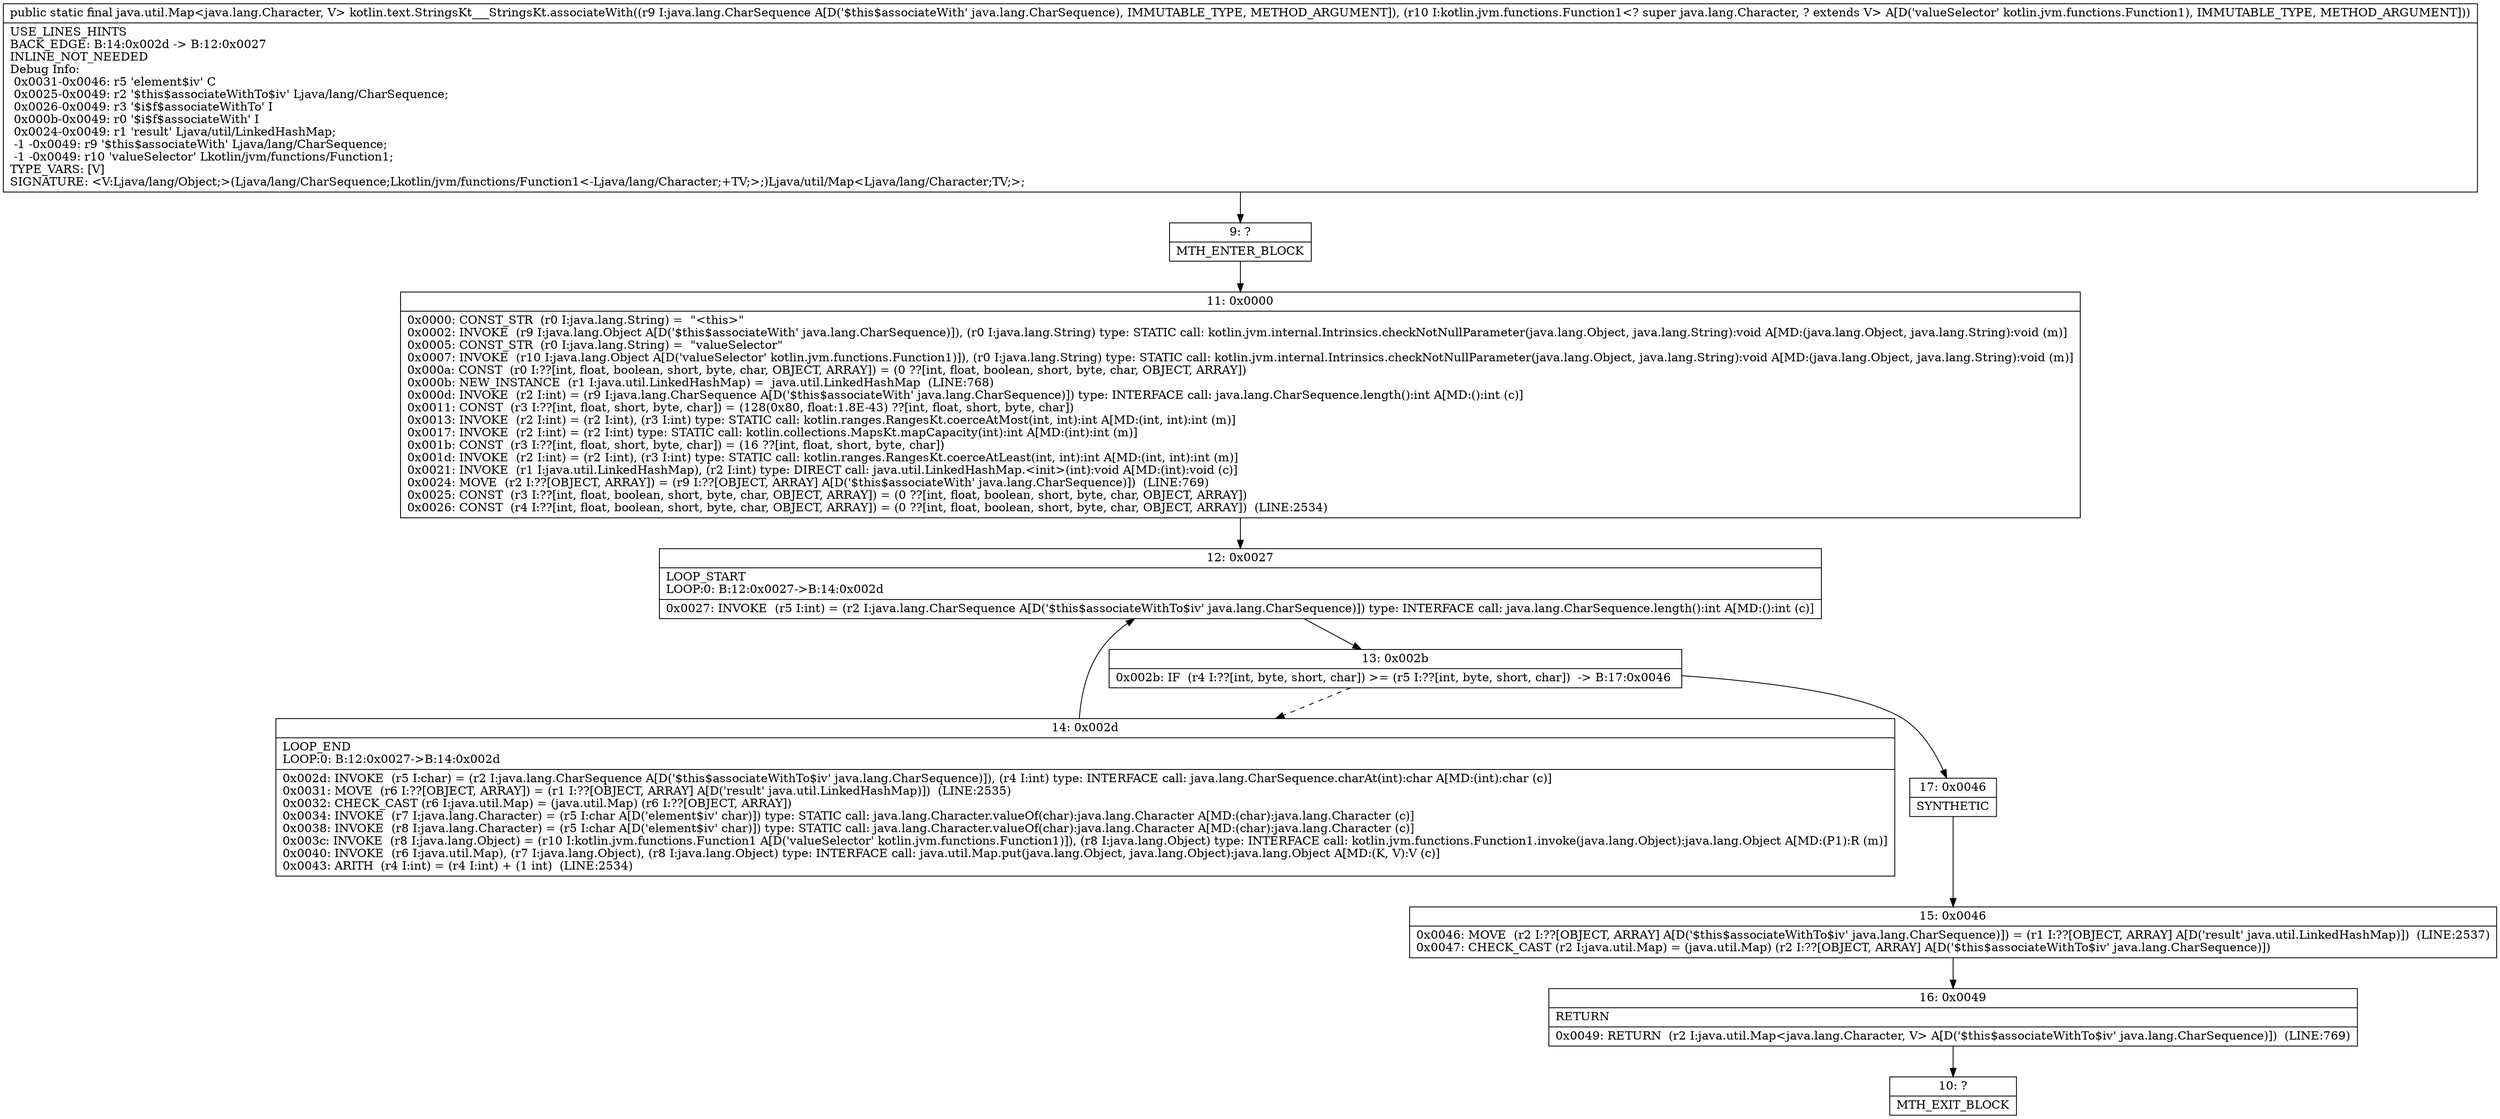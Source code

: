 digraph "CFG forkotlin.text.StringsKt___StringsKt.associateWith(Ljava\/lang\/CharSequence;Lkotlin\/jvm\/functions\/Function1;)Ljava\/util\/Map;" {
Node_9 [shape=record,label="{9\:\ ?|MTH_ENTER_BLOCK\l}"];
Node_11 [shape=record,label="{11\:\ 0x0000|0x0000: CONST_STR  (r0 I:java.lang.String) =  \"\<this\>\" \l0x0002: INVOKE  (r9 I:java.lang.Object A[D('$this$associateWith' java.lang.CharSequence)]), (r0 I:java.lang.String) type: STATIC call: kotlin.jvm.internal.Intrinsics.checkNotNullParameter(java.lang.Object, java.lang.String):void A[MD:(java.lang.Object, java.lang.String):void (m)]\l0x0005: CONST_STR  (r0 I:java.lang.String) =  \"valueSelector\" \l0x0007: INVOKE  (r10 I:java.lang.Object A[D('valueSelector' kotlin.jvm.functions.Function1)]), (r0 I:java.lang.String) type: STATIC call: kotlin.jvm.internal.Intrinsics.checkNotNullParameter(java.lang.Object, java.lang.String):void A[MD:(java.lang.Object, java.lang.String):void (m)]\l0x000a: CONST  (r0 I:??[int, float, boolean, short, byte, char, OBJECT, ARRAY]) = (0 ??[int, float, boolean, short, byte, char, OBJECT, ARRAY]) \l0x000b: NEW_INSTANCE  (r1 I:java.util.LinkedHashMap) =  java.util.LinkedHashMap  (LINE:768)\l0x000d: INVOKE  (r2 I:int) = (r9 I:java.lang.CharSequence A[D('$this$associateWith' java.lang.CharSequence)]) type: INTERFACE call: java.lang.CharSequence.length():int A[MD:():int (c)]\l0x0011: CONST  (r3 I:??[int, float, short, byte, char]) = (128(0x80, float:1.8E\-43) ??[int, float, short, byte, char]) \l0x0013: INVOKE  (r2 I:int) = (r2 I:int), (r3 I:int) type: STATIC call: kotlin.ranges.RangesKt.coerceAtMost(int, int):int A[MD:(int, int):int (m)]\l0x0017: INVOKE  (r2 I:int) = (r2 I:int) type: STATIC call: kotlin.collections.MapsKt.mapCapacity(int):int A[MD:(int):int (m)]\l0x001b: CONST  (r3 I:??[int, float, short, byte, char]) = (16 ??[int, float, short, byte, char]) \l0x001d: INVOKE  (r2 I:int) = (r2 I:int), (r3 I:int) type: STATIC call: kotlin.ranges.RangesKt.coerceAtLeast(int, int):int A[MD:(int, int):int (m)]\l0x0021: INVOKE  (r1 I:java.util.LinkedHashMap), (r2 I:int) type: DIRECT call: java.util.LinkedHashMap.\<init\>(int):void A[MD:(int):void (c)]\l0x0024: MOVE  (r2 I:??[OBJECT, ARRAY]) = (r9 I:??[OBJECT, ARRAY] A[D('$this$associateWith' java.lang.CharSequence)])  (LINE:769)\l0x0025: CONST  (r3 I:??[int, float, boolean, short, byte, char, OBJECT, ARRAY]) = (0 ??[int, float, boolean, short, byte, char, OBJECT, ARRAY]) \l0x0026: CONST  (r4 I:??[int, float, boolean, short, byte, char, OBJECT, ARRAY]) = (0 ??[int, float, boolean, short, byte, char, OBJECT, ARRAY])  (LINE:2534)\l}"];
Node_12 [shape=record,label="{12\:\ 0x0027|LOOP_START\lLOOP:0: B:12:0x0027\-\>B:14:0x002d\l|0x0027: INVOKE  (r5 I:int) = (r2 I:java.lang.CharSequence A[D('$this$associateWithTo$iv' java.lang.CharSequence)]) type: INTERFACE call: java.lang.CharSequence.length():int A[MD:():int (c)]\l}"];
Node_13 [shape=record,label="{13\:\ 0x002b|0x002b: IF  (r4 I:??[int, byte, short, char]) \>= (r5 I:??[int, byte, short, char])  \-\> B:17:0x0046 \l}"];
Node_14 [shape=record,label="{14\:\ 0x002d|LOOP_END\lLOOP:0: B:12:0x0027\-\>B:14:0x002d\l|0x002d: INVOKE  (r5 I:char) = (r2 I:java.lang.CharSequence A[D('$this$associateWithTo$iv' java.lang.CharSequence)]), (r4 I:int) type: INTERFACE call: java.lang.CharSequence.charAt(int):char A[MD:(int):char (c)]\l0x0031: MOVE  (r6 I:??[OBJECT, ARRAY]) = (r1 I:??[OBJECT, ARRAY] A[D('result' java.util.LinkedHashMap)])  (LINE:2535)\l0x0032: CHECK_CAST (r6 I:java.util.Map) = (java.util.Map) (r6 I:??[OBJECT, ARRAY]) \l0x0034: INVOKE  (r7 I:java.lang.Character) = (r5 I:char A[D('element$iv' char)]) type: STATIC call: java.lang.Character.valueOf(char):java.lang.Character A[MD:(char):java.lang.Character (c)]\l0x0038: INVOKE  (r8 I:java.lang.Character) = (r5 I:char A[D('element$iv' char)]) type: STATIC call: java.lang.Character.valueOf(char):java.lang.Character A[MD:(char):java.lang.Character (c)]\l0x003c: INVOKE  (r8 I:java.lang.Object) = (r10 I:kotlin.jvm.functions.Function1 A[D('valueSelector' kotlin.jvm.functions.Function1)]), (r8 I:java.lang.Object) type: INTERFACE call: kotlin.jvm.functions.Function1.invoke(java.lang.Object):java.lang.Object A[MD:(P1):R (m)]\l0x0040: INVOKE  (r6 I:java.util.Map), (r7 I:java.lang.Object), (r8 I:java.lang.Object) type: INTERFACE call: java.util.Map.put(java.lang.Object, java.lang.Object):java.lang.Object A[MD:(K, V):V (c)]\l0x0043: ARITH  (r4 I:int) = (r4 I:int) + (1 int)  (LINE:2534)\l}"];
Node_17 [shape=record,label="{17\:\ 0x0046|SYNTHETIC\l}"];
Node_15 [shape=record,label="{15\:\ 0x0046|0x0046: MOVE  (r2 I:??[OBJECT, ARRAY] A[D('$this$associateWithTo$iv' java.lang.CharSequence)]) = (r1 I:??[OBJECT, ARRAY] A[D('result' java.util.LinkedHashMap)])  (LINE:2537)\l0x0047: CHECK_CAST (r2 I:java.util.Map) = (java.util.Map) (r2 I:??[OBJECT, ARRAY] A[D('$this$associateWithTo$iv' java.lang.CharSequence)]) \l}"];
Node_16 [shape=record,label="{16\:\ 0x0049|RETURN\l|0x0049: RETURN  (r2 I:java.util.Map\<java.lang.Character, V\> A[D('$this$associateWithTo$iv' java.lang.CharSequence)])  (LINE:769)\l}"];
Node_10 [shape=record,label="{10\:\ ?|MTH_EXIT_BLOCK\l}"];
MethodNode[shape=record,label="{public static final java.util.Map\<java.lang.Character, V\> kotlin.text.StringsKt___StringsKt.associateWith((r9 I:java.lang.CharSequence A[D('$this$associateWith' java.lang.CharSequence), IMMUTABLE_TYPE, METHOD_ARGUMENT]), (r10 I:kotlin.jvm.functions.Function1\<? super java.lang.Character, ? extends V\> A[D('valueSelector' kotlin.jvm.functions.Function1), IMMUTABLE_TYPE, METHOD_ARGUMENT]))  | USE_LINES_HINTS\lBACK_EDGE: B:14:0x002d \-\> B:12:0x0027\lINLINE_NOT_NEEDED\lDebug Info:\l  0x0031\-0x0046: r5 'element$iv' C\l  0x0025\-0x0049: r2 '$this$associateWithTo$iv' Ljava\/lang\/CharSequence;\l  0x0026\-0x0049: r3 '$i$f$associateWithTo' I\l  0x000b\-0x0049: r0 '$i$f$associateWith' I\l  0x0024\-0x0049: r1 'result' Ljava\/util\/LinkedHashMap;\l  \-1 \-0x0049: r9 '$this$associateWith' Ljava\/lang\/CharSequence;\l  \-1 \-0x0049: r10 'valueSelector' Lkotlin\/jvm\/functions\/Function1;\lTYPE_VARS: [V]\lSIGNATURE: \<V:Ljava\/lang\/Object;\>(Ljava\/lang\/CharSequence;Lkotlin\/jvm\/functions\/Function1\<\-Ljava\/lang\/Character;+TV;\>;)Ljava\/util\/Map\<Ljava\/lang\/Character;TV;\>;\l}"];
MethodNode -> Node_9;Node_9 -> Node_11;
Node_11 -> Node_12;
Node_12 -> Node_13;
Node_13 -> Node_14[style=dashed];
Node_13 -> Node_17;
Node_14 -> Node_12;
Node_17 -> Node_15;
Node_15 -> Node_16;
Node_16 -> Node_10;
}

